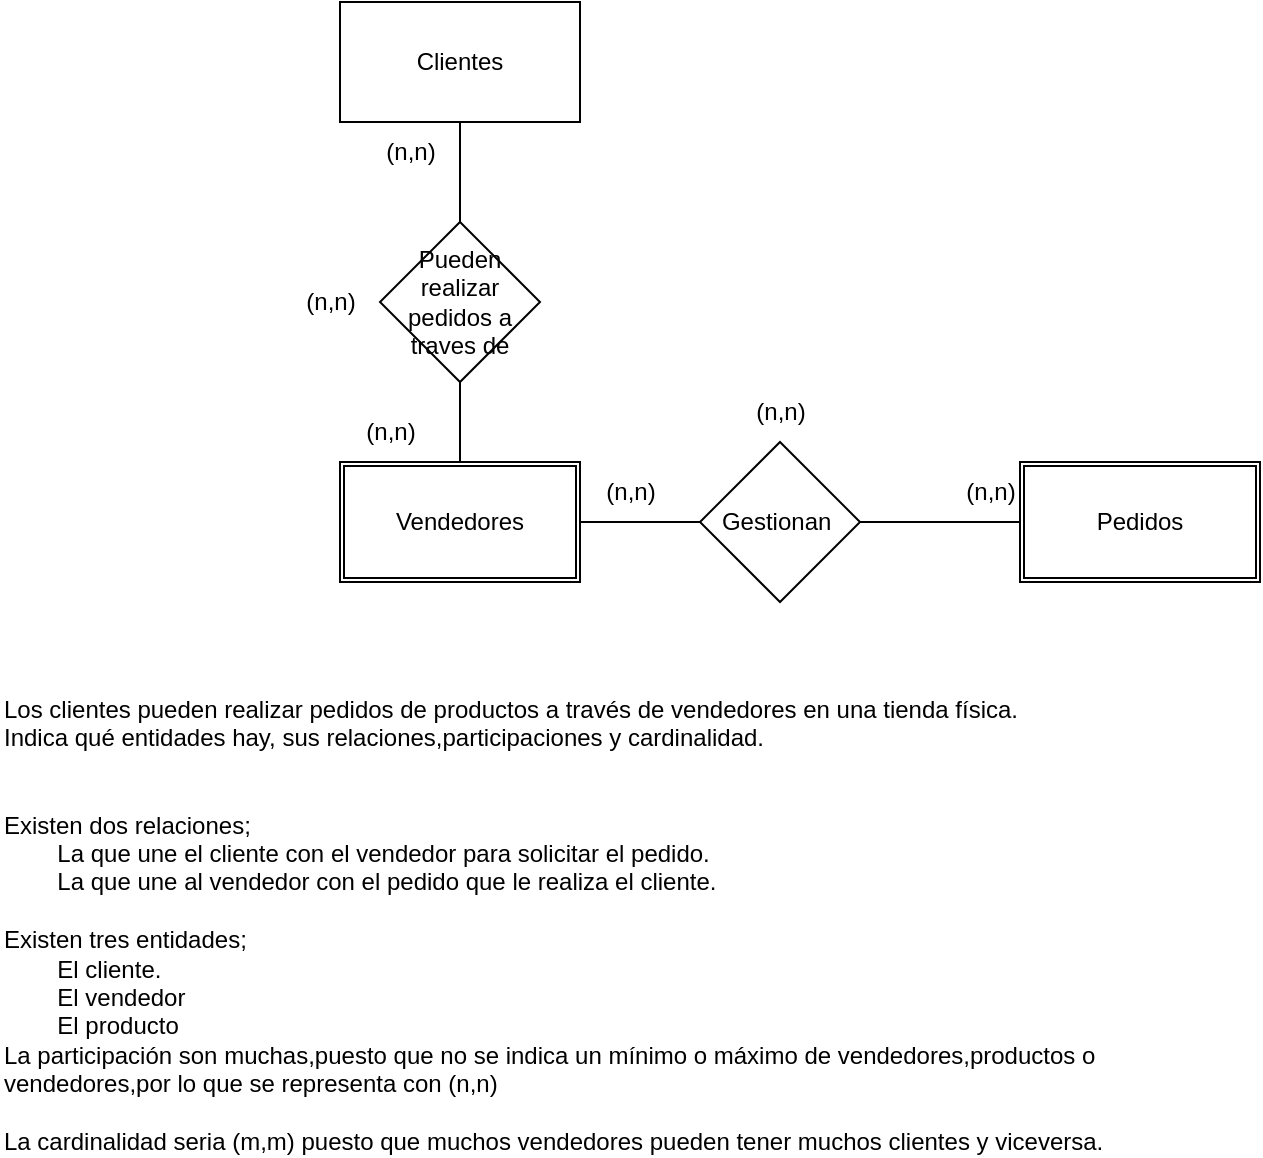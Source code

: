 <mxfile version="20.4.0" type="google"><diagram id="awja_VnxS0Q--4wNIG9t" name="Página-1"><mxGraphModel grid="1" page="1" gridSize="10" guides="1" tooltips="1" connect="1" arrows="1" fold="1" pageScale="1" pageWidth="827" pageHeight="1169" math="0" shadow="0"><root><mxCell id="0"/><mxCell id="1" parent="0"/><mxCell id="sxR3ow78Nj6ZDL7YdUzx-1" value="Los clientes pueden realizar pedidos de productos a través de vendedores en una tienda física.&lt;br&gt;Indica qué entidades hay, sus relaciones,participaciones y cardinalidad.&lt;br&gt;&lt;br&gt;&lt;br&gt;Existen dos relaciones;&lt;br&gt;&lt;span style=&quot;white-space: pre;&quot;&gt;&#9;&lt;/span&gt;La que une el cliente con el vendedor para solicitar el pedido.&lt;br&gt;&lt;span style=&quot;white-space: pre;&quot;&gt;&#9;&lt;/span&gt;La que une al vendedor con el pedido que le realiza el cliente.&lt;br&gt;&lt;br&gt;Existen tres entidades;&lt;br&gt;&lt;span style=&quot;white-space: pre;&quot;&gt;&#9;&lt;/span&gt;El cliente.&lt;br&gt;&lt;span style=&quot;white-space: pre;&quot;&gt;&#9;&lt;/span&gt;El vendedor&lt;br&gt;&lt;span style=&quot;white-space: pre;&quot;&gt;&#9;&lt;/span&gt;El producto&lt;br&gt;La participación son muchas,puesto que no se indica un mínimo o máximo de vendedores,productos o vendedores,por lo que se representa con (n,n)&lt;br&gt;&lt;br&gt;La cardinalidad seria (m,m) puesto que muchos vendedores pueden tener muchos clientes y viceversa." style="text;whiteSpace=wrap;html=1;" vertex="1" parent="1"><mxGeometry x="170" y="370" width="560" height="50" as="geometry"/></mxCell><mxCell id="sxR3ow78Nj6ZDL7YdUzx-2" value="Clientes" style="rounded=0;whiteSpace=wrap;html=1;" vertex="1" parent="1"><mxGeometry x="340" y="30" width="120" height="60" as="geometry"/></mxCell><mxCell id="sxR3ow78Nj6ZDL7YdUzx-3" value="Pueden realizar pedidos a traves de" style="rhombus;whiteSpace=wrap;html=1;" vertex="1" parent="1"><mxGeometry x="360" y="140" width="80" height="80" as="geometry"/></mxCell><mxCell id="sxR3ow78Nj6ZDL7YdUzx-4" value="Pedidos" style="shape=ext;double=1;rounded=0;whiteSpace=wrap;html=1;" vertex="1" parent="1"><mxGeometry x="680" y="260" width="120" height="60" as="geometry"/></mxCell><mxCell id="sxR3ow78Nj6ZDL7YdUzx-6" value="" style="endArrow=none;html=1;rounded=0;entryX=0.5;entryY=1;entryDx=0;entryDy=0;" edge="1" parent="1" target="sxR3ow78Nj6ZDL7YdUzx-2"><mxGeometry width="50" height="50" relative="1" as="geometry"><mxPoint x="400" y="140" as="sourcePoint"/><mxPoint x="400" y="100" as="targetPoint"/></mxGeometry></mxCell><mxCell id="sxR3ow78Nj6ZDL7YdUzx-7" value="Vendedores" style="shape=ext;double=1;rounded=0;whiteSpace=wrap;html=1;" vertex="1" parent="1"><mxGeometry x="340" y="260" width="120" height="60" as="geometry"/></mxCell><mxCell id="sxR3ow78Nj6ZDL7YdUzx-8" value="" style="endArrow=none;html=1;rounded=0;entryX=0.5;entryY=1;entryDx=0;entryDy=0;exitX=0.5;exitY=0;exitDx=0;exitDy=0;" edge="1" parent="1" source="sxR3ow78Nj6ZDL7YdUzx-7" target="sxR3ow78Nj6ZDL7YdUzx-3"><mxGeometry width="50" height="50" relative="1" as="geometry"><mxPoint x="390" y="260" as="sourcePoint"/><mxPoint x="440" y="210" as="targetPoint"/></mxGeometry></mxCell><mxCell id="sxR3ow78Nj6ZDL7YdUzx-9" value="" style="endArrow=none;html=1;rounded=0;entryX=0;entryY=0.5;entryDx=0;entryDy=0;" edge="1" parent="1" source="sxR3ow78Nj6ZDL7YdUzx-7" target="sxR3ow78Nj6ZDL7YdUzx-10"><mxGeometry width="50" height="50" relative="1" as="geometry"><mxPoint x="390" y="260" as="sourcePoint"/><mxPoint x="440" y="210" as="targetPoint"/></mxGeometry></mxCell><mxCell id="sxR3ow78Nj6ZDL7YdUzx-10" value="Gestionan&amp;nbsp;" style="rhombus;whiteSpace=wrap;html=1;" vertex="1" parent="1"><mxGeometry x="520" y="250" width="80" height="80" as="geometry"/></mxCell><mxCell id="sxR3ow78Nj6ZDL7YdUzx-11" value="" style="endArrow=none;html=1;rounded=0;entryX=0;entryY=0.5;entryDx=0;entryDy=0;exitX=1;exitY=0.5;exitDx=0;exitDy=0;" edge="1" parent="1" source="sxR3ow78Nj6ZDL7YdUzx-10" target="sxR3ow78Nj6ZDL7YdUzx-4"><mxGeometry width="50" height="50" relative="1" as="geometry"><mxPoint x="390" y="260" as="sourcePoint"/><mxPoint x="440" y="210" as="targetPoint"/></mxGeometry></mxCell><mxCell id="sxR3ow78Nj6ZDL7YdUzx-12" value="(n,n)" style="text;html=1;align=center;verticalAlign=middle;resizable=0;points=[];autosize=1;strokeColor=none;fillColor=none;" vertex="1" parent="1"><mxGeometry x="350" y="90" width="50" height="30" as="geometry"/></mxCell><mxCell id="sxR3ow78Nj6ZDL7YdUzx-13" value="(n,n)" style="text;html=1;align=center;verticalAlign=middle;resizable=0;points=[];autosize=1;strokeColor=none;fillColor=none;" vertex="1" parent="1"><mxGeometry x="340" y="230" width="50" height="30" as="geometry"/></mxCell><mxCell id="sxR3ow78Nj6ZDL7YdUzx-14" value="(n,n)" style="text;html=1;align=center;verticalAlign=middle;resizable=0;points=[];autosize=1;strokeColor=none;fillColor=none;" vertex="1" parent="1"><mxGeometry x="310" y="165" width="50" height="30" as="geometry"/></mxCell><mxCell id="sxR3ow78Nj6ZDL7YdUzx-15" value="(n,n)" style="text;html=1;align=center;verticalAlign=middle;resizable=0;points=[];autosize=1;strokeColor=none;fillColor=none;" vertex="1" parent="1"><mxGeometry x="460" y="260" width="50" height="30" as="geometry"/></mxCell><mxCell id="sxR3ow78Nj6ZDL7YdUzx-16" value="(n,n)" style="text;html=1;align=center;verticalAlign=middle;resizable=0;points=[];autosize=1;strokeColor=none;fillColor=none;" vertex="1" parent="1"><mxGeometry x="640" y="260" width="50" height="30" as="geometry"/></mxCell><mxCell id="sxR3ow78Nj6ZDL7YdUzx-17" value="(n,n)" style="text;html=1;align=center;verticalAlign=middle;resizable=0;points=[];autosize=1;strokeColor=none;fillColor=none;" vertex="1" parent="1"><mxGeometry x="535" y="220" width="50" height="30" as="geometry"/></mxCell></root></mxGraphModel></diagram></mxfile>